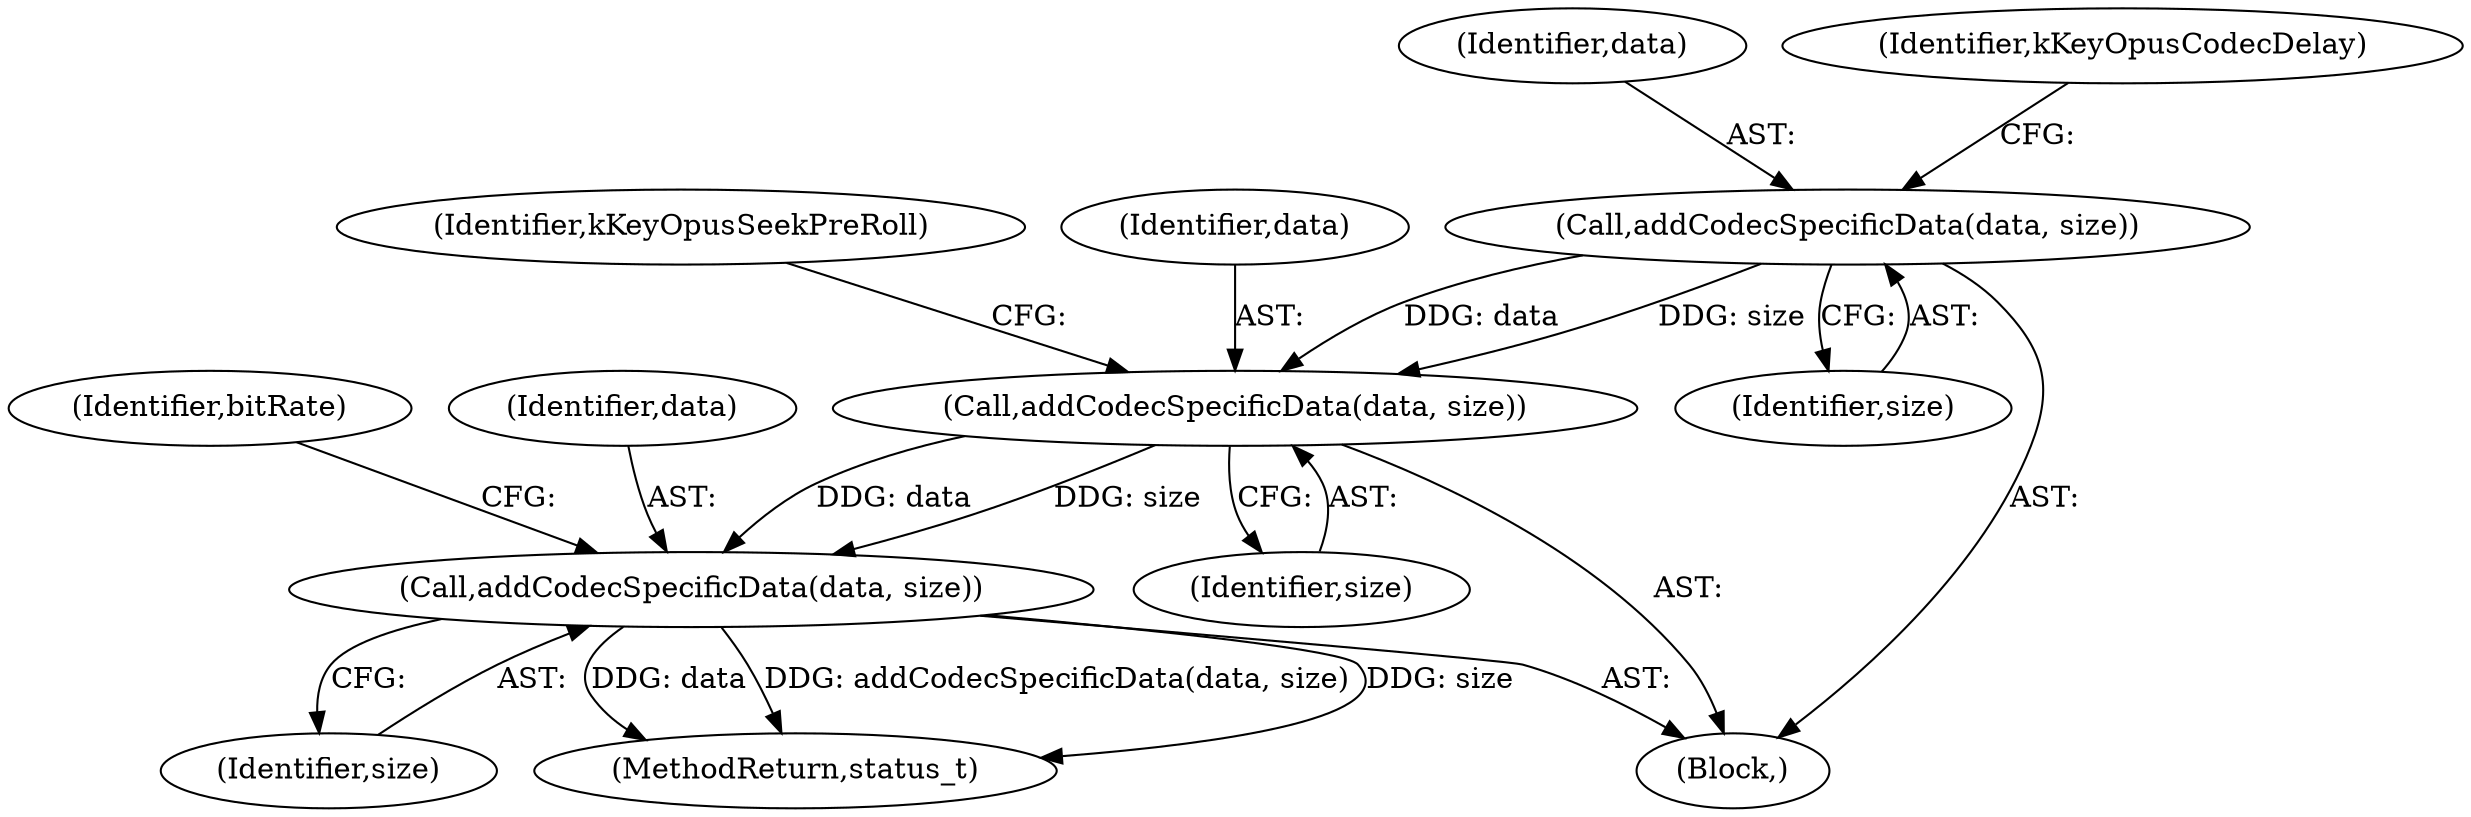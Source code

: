 digraph "0_Android_0bb5ced60304da7f61478ffd359e7ba65d72f181_1@pointer" {
"1000257" [label="(Call,addCodecSpecificData(data, size))"];
"1000269" [label="(Call,addCodecSpecificData(data, size))"];
"1000281" [label="(Call,addCodecSpecificData(data, size))"];
"1000283" [label="(Identifier,size)"];
"1000274" [label="(Identifier,kKeyOpusSeekPreRoll)"];
"1000286" [label="(Identifier,bitRate)"];
"1000259" [label="(Identifier,size)"];
"1000258" [label="(Identifier,data)"];
"1000570" [label="(MethodReturn,status_t)"];
"1000262" [label="(Identifier,kKeyOpusCodecDelay)"];
"1000281" [label="(Call,addCodecSpecificData(data, size))"];
"1000271" [label="(Identifier,size)"];
"1000257" [label="(Call,addCodecSpecificData(data, size))"];
"1000282" [label="(Identifier,data)"];
"1000269" [label="(Call,addCodecSpecificData(data, size))"];
"1000256" [label="(Block,)"];
"1000270" [label="(Identifier,data)"];
"1000257" -> "1000256"  [label="AST: "];
"1000257" -> "1000259"  [label="CFG: "];
"1000258" -> "1000257"  [label="AST: "];
"1000259" -> "1000257"  [label="AST: "];
"1000262" -> "1000257"  [label="CFG: "];
"1000257" -> "1000269"  [label="DDG: data"];
"1000257" -> "1000269"  [label="DDG: size"];
"1000269" -> "1000256"  [label="AST: "];
"1000269" -> "1000271"  [label="CFG: "];
"1000270" -> "1000269"  [label="AST: "];
"1000271" -> "1000269"  [label="AST: "];
"1000274" -> "1000269"  [label="CFG: "];
"1000269" -> "1000281"  [label="DDG: data"];
"1000269" -> "1000281"  [label="DDG: size"];
"1000281" -> "1000256"  [label="AST: "];
"1000281" -> "1000283"  [label="CFG: "];
"1000282" -> "1000281"  [label="AST: "];
"1000283" -> "1000281"  [label="AST: "];
"1000286" -> "1000281"  [label="CFG: "];
"1000281" -> "1000570"  [label="DDG: data"];
"1000281" -> "1000570"  [label="DDG: addCodecSpecificData(data, size)"];
"1000281" -> "1000570"  [label="DDG: size"];
}
